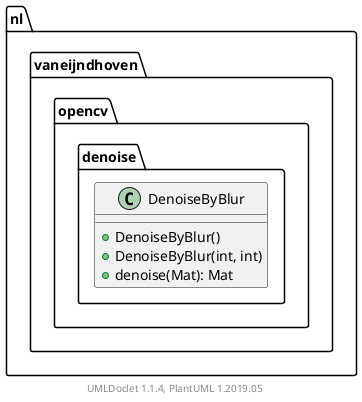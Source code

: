 @startuml

    namespace nl.vaneijndhoven.opencv.denoise {

        class DenoiseByBlur [[DenoiseByBlur.html]] {
            +DenoiseByBlur()
            +DenoiseByBlur(int, int)
            +denoise(Mat): Mat
        }

    }


    center footer UMLDoclet 1.1.4, PlantUML 1.2019.05
@enduml
